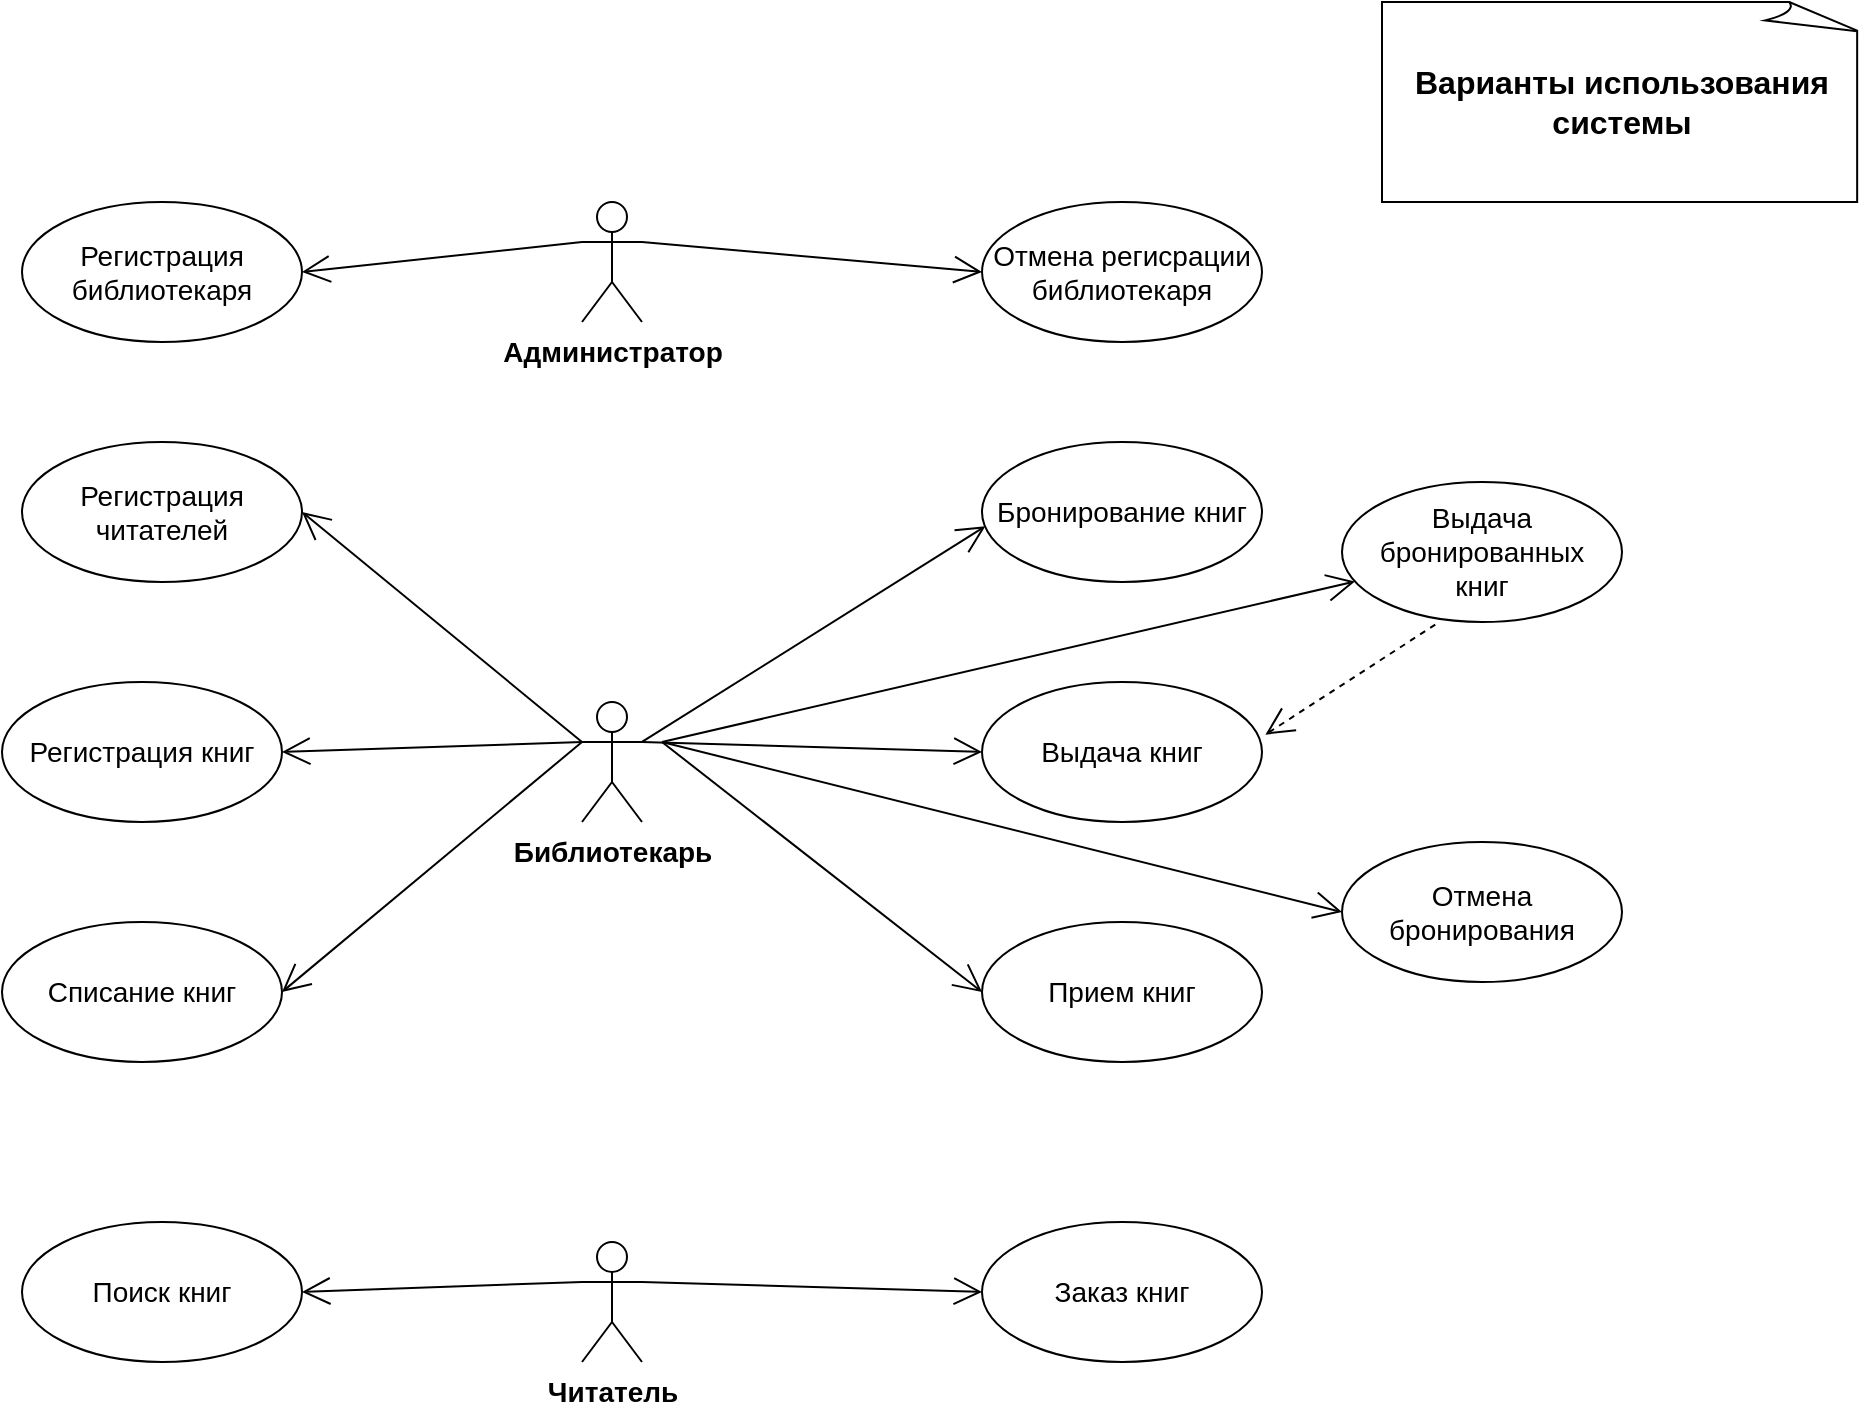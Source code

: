 <mxfile version="26.0.9">
  <diagram name="Страница — 1" id="43Tc6AxUeFtdhghfdACa">
    <mxGraphModel dx="1052" dy="1864" grid="1" gridSize="10" guides="1" tooltips="1" connect="1" arrows="1" fold="1" page="1" pageScale="1" pageWidth="827" pageHeight="1169" math="0" shadow="0">
      <root>
        <mxCell id="0" />
        <mxCell id="1" parent="0" />
        <mxCell id="YlrW94vvFn7f3tA-Af7H-1" value="Библиотекарь" style="shape=umlActor;verticalLabelPosition=bottom;verticalAlign=top;html=1;outlineConnect=0;fontSize=14;fontStyle=1" parent="1" vertex="1">
          <mxGeometry x="330" y="300" width="30" height="60" as="geometry" />
        </mxCell>
        <mxCell id="YlrW94vvFn7f3tA-Af7H-2" value="Администратор" style="shape=umlActor;verticalLabelPosition=bottom;verticalAlign=top;html=1;outlineConnect=0;fontSize=14;fontStyle=1" parent="1" vertex="1">
          <mxGeometry x="330" y="50" width="30" height="60" as="geometry" />
        </mxCell>
        <mxCell id="YlrW94vvFn7f3tA-Af7H-3" value="Читатель" style="shape=umlActor;verticalLabelPosition=bottom;verticalAlign=top;html=1;outlineConnect=0;fontSize=14;fontStyle=1" parent="1" vertex="1">
          <mxGeometry x="330" y="570" width="30" height="60" as="geometry" />
        </mxCell>
        <mxCell id="YlrW94vvFn7f3tA-Af7H-4" value="&lt;font style=&quot;font-size: 14px;&quot;&gt;Регистрация книг&lt;/font&gt;" style="ellipse;whiteSpace=wrap;html=1;" parent="1" vertex="1">
          <mxGeometry x="40" y="290" width="140" height="70" as="geometry" />
        </mxCell>
        <mxCell id="YlrW94vvFn7f3tA-Af7H-5" value="&lt;font style=&quot;font-size: 14px;&quot;&gt;Регистрация читателей&lt;/font&gt;" style="ellipse;whiteSpace=wrap;html=1;" parent="1" vertex="1">
          <mxGeometry x="50" y="170" width="140" height="70" as="geometry" />
        </mxCell>
        <mxCell id="YlrW94vvFn7f3tA-Af7H-6" value="&lt;font style=&quot;font-size: 14px;&quot;&gt;Списание книг&lt;/font&gt;" style="ellipse;whiteSpace=wrap;html=1;" parent="1" vertex="1">
          <mxGeometry x="40" y="410" width="140" height="70" as="geometry" />
        </mxCell>
        <mxCell id="YlrW94vvFn7f3tA-Af7H-7" value="&lt;font style=&quot;font-size: 14px;&quot;&gt;Выдача книг&lt;/font&gt;" style="ellipse;whiteSpace=wrap;html=1;" parent="1" vertex="1">
          <mxGeometry x="530" y="290" width="140" height="70" as="geometry" />
        </mxCell>
        <mxCell id="YlrW94vvFn7f3tA-Af7H-8" value="&lt;font style=&quot;font-size: 14px;&quot;&gt;Бронирование книг&lt;/font&gt;" style="ellipse;whiteSpace=wrap;html=1;" parent="1" vertex="1">
          <mxGeometry x="530" y="170" width="140" height="70" as="geometry" />
        </mxCell>
        <mxCell id="YlrW94vvFn7f3tA-Af7H-9" value="&lt;font style=&quot;font-size: 14px;&quot;&gt;Прием книг&lt;/font&gt;" style="ellipse;whiteSpace=wrap;html=1;" parent="1" vertex="1">
          <mxGeometry x="530" y="410" width="140" height="70" as="geometry" />
        </mxCell>
        <mxCell id="YlrW94vvFn7f3tA-Af7H-10" value="&lt;font style=&quot;font-size: 14px;&quot;&gt;Выдача бронированных&lt;/font&gt;&lt;div&gt;&lt;font style=&quot;font-size: 14px;&quot;&gt;книг&lt;/font&gt;&lt;/div&gt;" style="ellipse;whiteSpace=wrap;html=1;" parent="1" vertex="1">
          <mxGeometry x="710" y="190" width="140" height="70" as="geometry" />
        </mxCell>
        <mxCell id="YlrW94vvFn7f3tA-Af7H-11" value="&lt;font style=&quot;font-size: 14px;&quot;&gt;Отмена бронирования&lt;/font&gt;" style="ellipse;whiteSpace=wrap;html=1;" parent="1" vertex="1">
          <mxGeometry x="710" y="370" width="140" height="70" as="geometry" />
        </mxCell>
        <mxCell id="YlrW94vvFn7f3tA-Af7H-12" value="&lt;font style=&quot;font-size: 14px;&quot;&gt;Регистрация библиотекаря&lt;/font&gt;" style="ellipse;whiteSpace=wrap;html=1;" parent="1" vertex="1">
          <mxGeometry x="50" y="50" width="140" height="70" as="geometry" />
        </mxCell>
        <mxCell id="YlrW94vvFn7f3tA-Af7H-13" value="&lt;font style=&quot;font-size: 14px;&quot;&gt;Отмена регисрации библиотекаря&lt;/font&gt;" style="ellipse;whiteSpace=wrap;html=1;" parent="1" vertex="1">
          <mxGeometry x="530" y="50" width="140" height="70" as="geometry" />
        </mxCell>
        <mxCell id="YlrW94vvFn7f3tA-Af7H-14" value="&lt;font style=&quot;font-size: 14px;&quot;&gt;Поиск книг&lt;/font&gt;" style="ellipse;whiteSpace=wrap;html=1;" parent="1" vertex="1">
          <mxGeometry x="50" y="560" width="140" height="70" as="geometry" />
        </mxCell>
        <mxCell id="YlrW94vvFn7f3tA-Af7H-15" value="&lt;font style=&quot;font-size: 14px;&quot;&gt;Заказ книг&lt;/font&gt;" style="ellipse;whiteSpace=wrap;html=1;" parent="1" vertex="1">
          <mxGeometry x="530" y="560" width="140" height="70" as="geometry" />
        </mxCell>
        <mxCell id="YlrW94vvFn7f3tA-Af7H-17" value="" style="endArrow=open;endFill=1;endSize=12;html=1;rounded=0;exitX=1;exitY=0.333;exitDx=0;exitDy=0;exitPerimeter=0;entryX=0;entryY=0.5;entryDx=0;entryDy=0;" parent="1" source="YlrW94vvFn7f3tA-Af7H-2" target="YlrW94vvFn7f3tA-Af7H-13" edge="1">
          <mxGeometry width="160" relative="1" as="geometry">
            <mxPoint x="430" y="120" as="sourcePoint" />
            <mxPoint x="520" y="80" as="targetPoint" />
          </mxGeometry>
        </mxCell>
        <mxCell id="YlrW94vvFn7f3tA-Af7H-18" value="" style="endArrow=open;endFill=1;endSize=12;html=1;rounded=0;exitX=1;exitY=0.333;exitDx=0;exitDy=0;exitPerimeter=0;entryX=0.012;entryY=0.602;entryDx=0;entryDy=0;entryPerimeter=0;" parent="1" source="YlrW94vvFn7f3tA-Af7H-1" target="YlrW94vvFn7f3tA-Af7H-8" edge="1">
          <mxGeometry width="160" relative="1" as="geometry">
            <mxPoint x="390" y="170" as="sourcePoint" />
            <mxPoint x="570" y="180" as="targetPoint" />
          </mxGeometry>
        </mxCell>
        <mxCell id="YlrW94vvFn7f3tA-Af7H-19" value="" style="endArrow=open;endFill=1;endSize=12;html=1;rounded=0;" parent="1" target="YlrW94vvFn7f3tA-Af7H-10" edge="1">
          <mxGeometry width="160" relative="1" as="geometry">
            <mxPoint x="370" y="320" as="sourcePoint" />
            <mxPoint x="600" y="340" as="targetPoint" />
          </mxGeometry>
        </mxCell>
        <mxCell id="YlrW94vvFn7f3tA-Af7H-20" value="" style="endArrow=open;endFill=1;endSize=12;html=1;rounded=0;entryX=0;entryY=0.5;entryDx=0;entryDy=0;" parent="1" target="YlrW94vvFn7f3tA-Af7H-7" edge="1">
          <mxGeometry width="160" relative="1" as="geometry">
            <mxPoint x="360" y="320" as="sourcePoint" />
            <mxPoint x="590" y="370" as="targetPoint" />
          </mxGeometry>
        </mxCell>
        <mxCell id="YlrW94vvFn7f3tA-Af7H-21" value="" style="endArrow=open;endFill=1;endSize=12;html=1;rounded=0;entryX=0;entryY=0.5;entryDx=0;entryDy=0;" parent="1" target="YlrW94vvFn7f3tA-Af7H-11" edge="1">
          <mxGeometry width="160" relative="1" as="geometry">
            <mxPoint x="370" y="320" as="sourcePoint" />
            <mxPoint x="620" y="390" as="targetPoint" />
          </mxGeometry>
        </mxCell>
        <mxCell id="YlrW94vvFn7f3tA-Af7H-22" value="" style="endArrow=open;endFill=1;endSize=12;html=1;rounded=0;entryX=0;entryY=0.5;entryDx=0;entryDy=0;" parent="1" target="YlrW94vvFn7f3tA-Af7H-9" edge="1">
          <mxGeometry width="160" relative="1" as="geometry">
            <mxPoint x="370" y="320" as="sourcePoint" />
            <mxPoint x="620" y="420" as="targetPoint" />
          </mxGeometry>
        </mxCell>
        <mxCell id="YlrW94vvFn7f3tA-Af7H-23" value="" style="endArrow=open;endFill=1;endSize=12;html=1;rounded=0;exitX=1;exitY=0.333;exitDx=0;exitDy=0;exitPerimeter=0;entryX=0;entryY=0.5;entryDx=0;entryDy=0;" parent="1" source="YlrW94vvFn7f3tA-Af7H-3" target="YlrW94vvFn7f3tA-Af7H-15" edge="1">
          <mxGeometry width="160" relative="1" as="geometry">
            <mxPoint x="370" y="500" as="sourcePoint" />
            <mxPoint x="530" y="500" as="targetPoint" />
          </mxGeometry>
        </mxCell>
        <mxCell id="YlrW94vvFn7f3tA-Af7H-24" value="" style="endArrow=open;endFill=1;endSize=12;html=1;rounded=0;exitX=0;exitY=0.333;exitDx=0;exitDy=0;exitPerimeter=0;entryX=1;entryY=0.5;entryDx=0;entryDy=0;" parent="1" source="YlrW94vvFn7f3tA-Af7H-2" target="YlrW94vvFn7f3tA-Af7H-12" edge="1">
          <mxGeometry width="160" relative="1" as="geometry">
            <mxPoint x="210" y="150" as="sourcePoint" />
            <mxPoint x="50" y="150" as="targetPoint" />
          </mxGeometry>
        </mxCell>
        <mxCell id="YlrW94vvFn7f3tA-Af7H-25" value="" style="endArrow=open;endFill=1;endSize=12;html=1;rounded=0;exitX=0;exitY=0.333;exitDx=0;exitDy=0;exitPerimeter=0;entryX=1;entryY=0.5;entryDx=0;entryDy=0;" parent="1" source="YlrW94vvFn7f3tA-Af7H-1" target="YlrW94vvFn7f3tA-Af7H-5" edge="1">
          <mxGeometry width="160" relative="1" as="geometry">
            <mxPoint x="230" y="180" as="sourcePoint" />
            <mxPoint x="200" y="210" as="targetPoint" />
          </mxGeometry>
        </mxCell>
        <mxCell id="YlrW94vvFn7f3tA-Af7H-26" value="" style="endArrow=open;endFill=1;endSize=12;html=1;rounded=0;entryX=1;entryY=0.5;entryDx=0;entryDy=0;" parent="1" target="YlrW94vvFn7f3tA-Af7H-4" edge="1">
          <mxGeometry width="160" relative="1" as="geometry">
            <mxPoint x="330" y="320" as="sourcePoint" />
            <mxPoint x="50" y="300" as="targetPoint" />
          </mxGeometry>
        </mxCell>
        <mxCell id="YlrW94vvFn7f3tA-Af7H-27" value="" style="endArrow=open;endFill=1;endSize=12;html=1;rounded=0;entryX=1;entryY=0.5;entryDx=0;entryDy=0;" parent="1" target="YlrW94vvFn7f3tA-Af7H-6" edge="1">
          <mxGeometry width="160" relative="1" as="geometry">
            <mxPoint x="330" y="320" as="sourcePoint" />
            <mxPoint x="80" y="430" as="targetPoint" />
          </mxGeometry>
        </mxCell>
        <mxCell id="YlrW94vvFn7f3tA-Af7H-28" value="" style="endArrow=open;endFill=1;endSize=12;html=1;rounded=0;entryX=1;entryY=0.5;entryDx=0;entryDy=0;exitX=0;exitY=0.333;exitDx=0;exitDy=0;exitPerimeter=0;" parent="1" source="YlrW94vvFn7f3tA-Af7H-3" target="YlrW94vvFn7f3tA-Af7H-14" edge="1">
          <mxGeometry width="160" relative="1" as="geometry">
            <mxPoint x="270" y="470" as="sourcePoint" />
            <mxPoint x="110" y="470" as="targetPoint" />
          </mxGeometry>
        </mxCell>
        <mxCell id="YlrW94vvFn7f3tA-Af7H-29" value="" style="endArrow=open;endFill=1;endSize=12;html=1;rounded=0;exitX=0.333;exitY=1.019;exitDx=0;exitDy=0;exitPerimeter=0;entryX=1.012;entryY=0.376;entryDx=0;entryDy=0;dashed=1;entryPerimeter=0;" parent="1" source="YlrW94vvFn7f3tA-Af7H-10" target="YlrW94vvFn7f3tA-Af7H-7" edge="1">
          <mxGeometry width="160" relative="1" as="geometry">
            <mxPoint x="850" y="510" as="sourcePoint" />
            <mxPoint x="710" y="525" as="targetPoint" />
          </mxGeometry>
        </mxCell>
        <mxCell id="gBeeqcIw6pwTZj29JM20-1" value="&lt;span&gt;Варианты использования системы&lt;/span&gt;" style="whiteSpace=wrap;html=1;shape=mxgraph.basic.document;fontSize=16;fontStyle=1" parent="1" vertex="1">
          <mxGeometry x="730" y="-50" width="240" height="100" as="geometry" />
        </mxCell>
      </root>
    </mxGraphModel>
  </diagram>
</mxfile>
